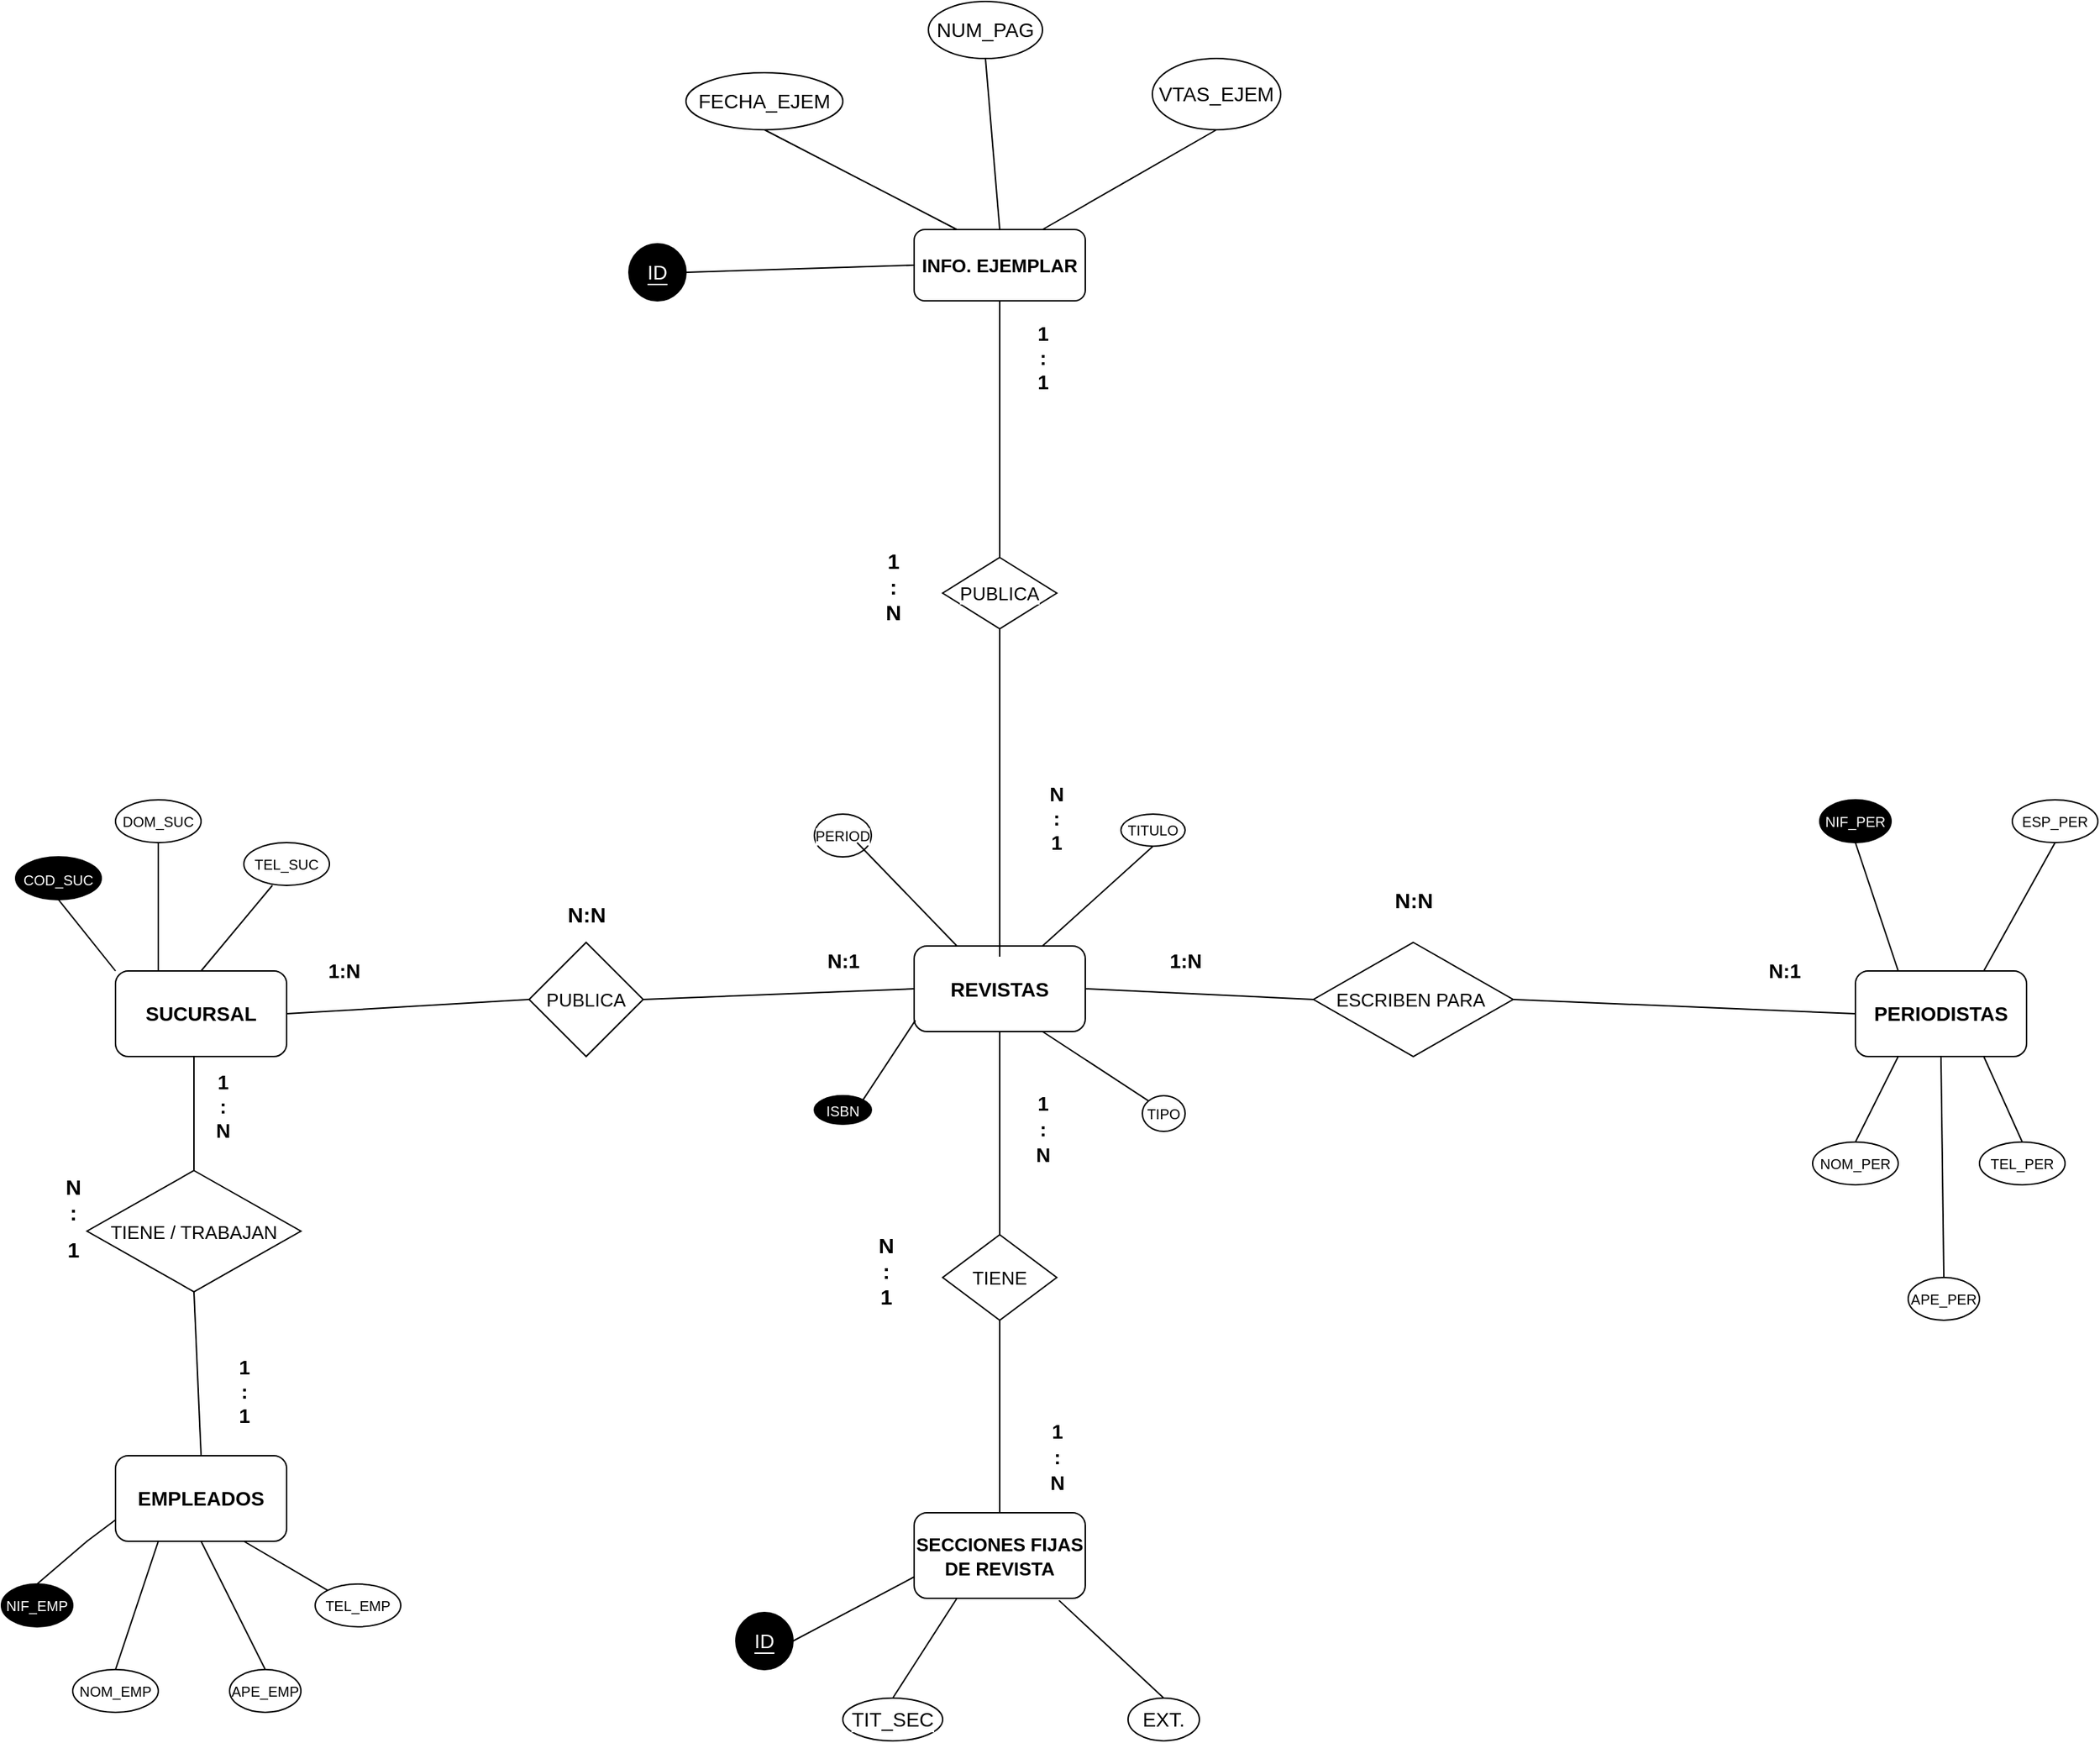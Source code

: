 <mxfile version="18.1.3" type="github">
  <diagram id="OqxOZFU5H_3-W8lF1OTQ" name="Page-1">
    <mxGraphModel dx="1483" dy="1996" grid="1" gridSize="10" guides="1" tooltips="1" connect="1" arrows="1" fold="1" page="1" pageScale="1" pageWidth="827" pageHeight="1169" math="0" shadow="0">
      <root>
        <mxCell id="0" />
        <mxCell id="1" parent="0" />
        <mxCell id="QUh3xT0CynpCOKGYQze3-1" value="&lt;font style=&quot;font-size: 14px;&quot;&gt;&lt;b&gt;SUCURSAL&lt;/b&gt;&lt;/font&gt;" style="rounded=1;whiteSpace=wrap;html=1;" vertex="1" parent="1">
          <mxGeometry x="100" y="290" width="120" height="60" as="geometry" />
        </mxCell>
        <mxCell id="QUh3xT0CynpCOKGYQze3-3" value="&lt;b&gt;EMPLEADOS&lt;/b&gt;" style="rounded=1;whiteSpace=wrap;html=1;fontSize=14;" vertex="1" parent="1">
          <mxGeometry x="100" y="630" width="120" height="60" as="geometry" />
        </mxCell>
        <mxCell id="QUh3xT0CynpCOKGYQze3-4" value="&lt;b&gt;REVISTAS&lt;/b&gt;" style="rounded=1;whiteSpace=wrap;html=1;fontSize=14;" vertex="1" parent="1">
          <mxGeometry x="660" y="272.5" width="120" height="60" as="geometry" />
        </mxCell>
        <mxCell id="QUh3xT0CynpCOKGYQze3-5" value="&lt;b&gt;PERIODISTAS&lt;/b&gt;" style="rounded=1;whiteSpace=wrap;html=1;fontSize=14;" vertex="1" parent="1">
          <mxGeometry x="1320" y="290" width="120" height="60" as="geometry" />
        </mxCell>
        <mxCell id="QUh3xT0CynpCOKGYQze3-6" value="&lt;font size=&quot;1&quot; style=&quot;&quot;&gt;&lt;b style=&quot;font-size: 13px;&quot;&gt;SECCIONES FIJAS DE REVISTA&lt;/b&gt;&lt;/font&gt;" style="rounded=1;whiteSpace=wrap;html=1;fontSize=14;" vertex="1" parent="1">
          <mxGeometry x="660" y="670" width="120" height="60" as="geometry" />
        </mxCell>
        <mxCell id="QUh3xT0CynpCOKGYQze3-7" value="&lt;font color=&quot;#ffffff&quot; size=&quot;1&quot; style=&quot;&quot;&gt;COD_SUC&lt;/font&gt;" style="ellipse;whiteSpace=wrap;html=1;fontSize=13;fillColor=#000000;" vertex="1" parent="1">
          <mxGeometry x="30" y="210" width="60" height="30" as="geometry" />
        </mxCell>
        <mxCell id="QUh3xT0CynpCOKGYQze3-8" value="DOM_SUC" style="ellipse;whiteSpace=wrap;html=1;fontSize=10;" vertex="1" parent="1">
          <mxGeometry x="100" y="170" width="60" height="30" as="geometry" />
        </mxCell>
        <mxCell id="QUh3xT0CynpCOKGYQze3-9" value="TEL_SUC" style="ellipse;whiteSpace=wrap;html=1;fontSize=10;" vertex="1" parent="1">
          <mxGeometry x="190" y="200" width="60" height="30" as="geometry" />
        </mxCell>
        <mxCell id="QUh3xT0CynpCOKGYQze3-10" value="NOM_EMP" style="ellipse;whiteSpace=wrap;html=1;fontSize=10;" vertex="1" parent="1">
          <mxGeometry x="70" y="780" width="60" height="30" as="geometry" />
        </mxCell>
        <mxCell id="QUh3xT0CynpCOKGYQze3-11" value="APE_EMP" style="ellipse;whiteSpace=wrap;html=1;fontSize=10;" vertex="1" parent="1">
          <mxGeometry x="180" y="780" width="50" height="30" as="geometry" />
        </mxCell>
        <mxCell id="QUh3xT0CynpCOKGYQze3-12" value="&lt;font style=&quot;background-color: rgb(0, 0, 0);&quot; color=&quot;#ffffff&quot;&gt;NIF_EMP&lt;/font&gt;" style="ellipse;whiteSpace=wrap;html=1;fontSize=10;fillColor=#000000;" vertex="1" parent="1">
          <mxGeometry x="20" y="720" width="50" height="30" as="geometry" />
        </mxCell>
        <mxCell id="QUh3xT0CynpCOKGYQze3-13" value="TEL_EMP" style="ellipse;whiteSpace=wrap;html=1;fontSize=10;" vertex="1" parent="1">
          <mxGeometry x="240" y="720" width="60" height="30" as="geometry" />
        </mxCell>
        <mxCell id="QUh3xT0CynpCOKGYQze3-14" value="" style="endArrow=none;html=1;rounded=0;fontSize=10;exitX=0;exitY=0;exitDx=0;exitDy=0;" edge="1" parent="1" source="QUh3xT0CynpCOKGYQze3-1">
          <mxGeometry width="50" height="50" relative="1" as="geometry">
            <mxPoint x="10" y="290" as="sourcePoint" />
            <mxPoint x="60" y="240" as="targetPoint" />
          </mxGeometry>
        </mxCell>
        <mxCell id="QUh3xT0CynpCOKGYQze3-15" value="" style="endArrow=none;html=1;rounded=0;fontSize=10;exitX=0.25;exitY=0;exitDx=0;exitDy=0;entryX=0.5;entryY=1;entryDx=0;entryDy=0;" edge="1" parent="1" source="QUh3xT0CynpCOKGYQze3-1" target="QUh3xT0CynpCOKGYQze3-8">
          <mxGeometry width="50" height="50" relative="1" as="geometry">
            <mxPoint x="120" y="250" as="sourcePoint" />
            <mxPoint x="170" y="200" as="targetPoint" />
          </mxGeometry>
        </mxCell>
        <mxCell id="QUh3xT0CynpCOKGYQze3-16" value="" style="endArrow=none;html=1;rounded=0;fontSize=10;entryX=0.333;entryY=1;entryDx=0;entryDy=0;entryPerimeter=0;exitX=0.5;exitY=0;exitDx=0;exitDy=0;" edge="1" parent="1" source="QUh3xT0CynpCOKGYQze3-1" target="QUh3xT0CynpCOKGYQze3-9">
          <mxGeometry width="50" height="50" relative="1" as="geometry">
            <mxPoint x="200" y="280" as="sourcePoint" />
            <mxPoint x="250" y="230" as="targetPoint" />
          </mxGeometry>
        </mxCell>
        <mxCell id="QUh3xT0CynpCOKGYQze3-17" value="" style="endArrow=none;html=1;rounded=0;fontSize=10;fontColor=#FFFFFF;exitX=0.5;exitY=0;exitDx=0;exitDy=0;entryX=0;entryY=0.75;entryDx=0;entryDy=0;" edge="1" parent="1" source="QUh3xT0CynpCOKGYQze3-12" target="QUh3xT0CynpCOKGYQze3-3">
          <mxGeometry width="50" height="50" relative="1" as="geometry">
            <mxPoint x="390" y="740" as="sourcePoint" />
            <mxPoint x="440" y="690" as="targetPoint" />
            <Array as="points">
              <mxPoint x="80" y="690" />
            </Array>
          </mxGeometry>
        </mxCell>
        <mxCell id="QUh3xT0CynpCOKGYQze3-18" value="" style="endArrow=none;html=1;rounded=0;fontSize=10;fontColor=#FFFFFF;entryX=0.25;entryY=1;entryDx=0;entryDy=0;exitX=0.5;exitY=0;exitDx=0;exitDy=0;" edge="1" parent="1" source="QUh3xT0CynpCOKGYQze3-10" target="QUh3xT0CynpCOKGYQze3-3">
          <mxGeometry width="50" height="50" relative="1" as="geometry">
            <mxPoint x="120" y="740" as="sourcePoint" />
            <mxPoint x="170" y="690" as="targetPoint" />
          </mxGeometry>
        </mxCell>
        <mxCell id="QUh3xT0CynpCOKGYQze3-19" value="" style="endArrow=none;html=1;rounded=0;fontSize=10;fontColor=#FFFFFF;exitX=0.5;exitY=0;exitDx=0;exitDy=0;entryX=0.5;entryY=1;entryDx=0;entryDy=0;" edge="1" parent="1" source="QUh3xT0CynpCOKGYQze3-11" target="QUh3xT0CynpCOKGYQze3-3">
          <mxGeometry width="50" height="50" relative="1" as="geometry">
            <mxPoint x="170" y="750" as="sourcePoint" />
            <mxPoint x="220" y="700" as="targetPoint" />
          </mxGeometry>
        </mxCell>
        <mxCell id="QUh3xT0CynpCOKGYQze3-20" value="" style="endArrow=none;html=1;rounded=0;fontSize=10;fontColor=#FFFFFF;exitX=0;exitY=0;exitDx=0;exitDy=0;entryX=0.75;entryY=1;entryDx=0;entryDy=0;" edge="1" parent="1" source="QUh3xT0CynpCOKGYQze3-13" target="QUh3xT0CynpCOKGYQze3-3">
          <mxGeometry width="50" height="50" relative="1" as="geometry">
            <mxPoint x="220" y="720" as="sourcePoint" />
            <mxPoint x="270" y="670" as="targetPoint" />
          </mxGeometry>
        </mxCell>
        <mxCell id="QUh3xT0CynpCOKGYQze3-21" value="ISBN" style="ellipse;whiteSpace=wrap;html=1;labelBackgroundColor=#000000;fontSize=10;fontColor=#FFFFFF;fillColor=#000000;" vertex="1" parent="1">
          <mxGeometry x="590" y="377.5" width="40" height="20" as="geometry" />
        </mxCell>
        <mxCell id="QUh3xT0CynpCOKGYQze3-24" value="PERIOD" style="ellipse;whiteSpace=wrap;html=1;labelBackgroundColor=#FFFFFF;fontSize=10;fontColor=#000000;strokeColor=default;fillColor=#FFFFFF;" vertex="1" parent="1">
          <mxGeometry x="590" y="180" width="40" height="30" as="geometry" />
        </mxCell>
        <mxCell id="QUh3xT0CynpCOKGYQze3-25" value="TIPO" style="ellipse;whiteSpace=wrap;html=1;labelBackgroundColor=#FFFFFF;fontSize=10;fontColor=#000000;strokeColor=default;fillColor=#FFFFFF;" vertex="1" parent="1">
          <mxGeometry x="820" y="377.5" width="30" height="25" as="geometry" />
        </mxCell>
        <mxCell id="QUh3xT0CynpCOKGYQze3-26" value="TITULO" style="ellipse;whiteSpace=wrap;html=1;labelBackgroundColor=#FFFFFF;fontSize=10;fontColor=#000000;strokeColor=default;fillColor=#FFFFFF;" vertex="1" parent="1">
          <mxGeometry x="805" y="180" width="45" height="22.5" as="geometry" />
        </mxCell>
        <mxCell id="QUh3xT0CynpCOKGYQze3-27" value="&lt;font style=&quot;background-color: rgb(0, 0, 0);&quot; color=&quot;#ffffff&quot;&gt;NIF_PER&lt;/font&gt;" style="ellipse;whiteSpace=wrap;html=1;fontSize=10;fillColor=#000000;" vertex="1" parent="1">
          <mxGeometry x="1295" y="170" width="50" height="30" as="geometry" />
        </mxCell>
        <mxCell id="QUh3xT0CynpCOKGYQze3-28" value="NOM_PER" style="ellipse;whiteSpace=wrap;html=1;fontSize=10;" vertex="1" parent="1">
          <mxGeometry x="1290" y="410" width="60" height="30" as="geometry" />
        </mxCell>
        <mxCell id="QUh3xT0CynpCOKGYQze3-29" value="APE_PER" style="ellipse;whiteSpace=wrap;html=1;fontSize=10;" vertex="1" parent="1">
          <mxGeometry x="1357" y="505" width="50" height="30" as="geometry" />
        </mxCell>
        <mxCell id="QUh3xT0CynpCOKGYQze3-30" value="TEL_PER" style="ellipse;whiteSpace=wrap;html=1;fontSize=10;" vertex="1" parent="1">
          <mxGeometry x="1407" y="410" width="60" height="30" as="geometry" />
        </mxCell>
        <mxCell id="QUh3xT0CynpCOKGYQze3-32" value="ESP_PER" style="ellipse;whiteSpace=wrap;html=1;labelBackgroundColor=#FFFFFF;fontSize=10;fontColor=#000000;strokeColor=default;fillColor=#FFFFFF;" vertex="1" parent="1">
          <mxGeometry x="1430" y="170" width="60" height="30" as="geometry" />
        </mxCell>
        <mxCell id="QUh3xT0CynpCOKGYQze3-33" value="" style="endArrow=none;html=1;rounded=0;fontSize=10;fontColor=#000000;exitX=0.25;exitY=0;exitDx=0;exitDy=0;entryX=0.5;entryY=1;entryDx=0;entryDy=0;" edge="1" parent="1" source="QUh3xT0CynpCOKGYQze3-5" target="QUh3xT0CynpCOKGYQze3-27">
          <mxGeometry width="50" height="50" relative="1" as="geometry">
            <mxPoint x="1310" y="260" as="sourcePoint" />
            <mxPoint x="1360" y="210" as="targetPoint" />
          </mxGeometry>
        </mxCell>
        <mxCell id="QUh3xT0CynpCOKGYQze3-34" value="" style="endArrow=none;html=1;rounded=0;fontSize=10;fontColor=#000000;" edge="1" parent="1">
          <mxGeometry width="50" height="50" relative="1" as="geometry">
            <mxPoint x="1410" y="290" as="sourcePoint" />
            <mxPoint x="1460" y="200" as="targetPoint" />
            <Array as="points" />
          </mxGeometry>
        </mxCell>
        <mxCell id="QUh3xT0CynpCOKGYQze3-35" value="" style="endArrow=none;html=1;rounded=0;fontSize=10;fontColor=#000000;entryX=0.25;entryY=1;entryDx=0;entryDy=0;exitX=0.5;exitY=0;exitDx=0;exitDy=0;" edge="1" parent="1" source="QUh3xT0CynpCOKGYQze3-28" target="QUh3xT0CynpCOKGYQze3-5">
          <mxGeometry width="50" height="50" relative="1" as="geometry">
            <mxPoint x="1320" y="410" as="sourcePoint" />
            <mxPoint x="1370" y="360" as="targetPoint" />
          </mxGeometry>
        </mxCell>
        <mxCell id="QUh3xT0CynpCOKGYQze3-36" value="" style="endArrow=none;html=1;rounded=0;fontSize=10;fontColor=#000000;entryX=0.75;entryY=1;entryDx=0;entryDy=0;exitX=0.5;exitY=0;exitDx=0;exitDy=0;" edge="1" parent="1" source="QUh3xT0CynpCOKGYQze3-30" target="QUh3xT0CynpCOKGYQze3-5">
          <mxGeometry width="50" height="50" relative="1" as="geometry">
            <mxPoint x="1410" y="410" as="sourcePoint" />
            <mxPoint x="1460" y="360" as="targetPoint" />
          </mxGeometry>
        </mxCell>
        <mxCell id="QUh3xT0CynpCOKGYQze3-37" value="" style="endArrow=none;html=1;rounded=0;fontSize=10;fontColor=#000000;exitX=0.5;exitY=0;exitDx=0;exitDy=0;entryX=0.5;entryY=1;entryDx=0;entryDy=0;" edge="1" parent="1" target="QUh3xT0CynpCOKGYQze3-5">
          <mxGeometry width="50" height="50" relative="1" as="geometry">
            <mxPoint x="1382" y="505" as="sourcePoint" />
            <mxPoint x="1080" y="290" as="targetPoint" />
          </mxGeometry>
        </mxCell>
        <mxCell id="QUh3xT0CynpCOKGYQze3-38" value="" style="endArrow=none;html=1;rounded=0;fontSize=10;fontColor=#000000;entryX=0.5;entryY=1;entryDx=0;entryDy=0;exitX=0.25;exitY=0;exitDx=0;exitDy=0;" edge="1" parent="1" source="QUh3xT0CynpCOKGYQze3-4">
          <mxGeometry width="50" height="50" relative="1" as="geometry">
            <mxPoint x="620" y="242.5" as="sourcePoint" />
            <mxPoint x="620" y="200" as="targetPoint" />
          </mxGeometry>
        </mxCell>
        <mxCell id="QUh3xT0CynpCOKGYQze3-39" value="" style="endArrow=none;html=1;rounded=0;fontSize=10;fontColor=#000000;entryX=0.5;entryY=1;entryDx=0;entryDy=0;exitX=0.75;exitY=0;exitDx=0;exitDy=0;" edge="1" parent="1" source="QUh3xT0CynpCOKGYQze3-4" target="QUh3xT0CynpCOKGYQze3-26">
          <mxGeometry width="50" height="50" relative="1" as="geometry">
            <mxPoint x="800" y="252.5" as="sourcePoint" />
            <mxPoint x="850" y="202.5" as="targetPoint" />
          </mxGeometry>
        </mxCell>
        <mxCell id="QUh3xT0CynpCOKGYQze3-40" value="" style="endArrow=none;html=1;rounded=0;fontSize=10;fontColor=#000000;entryX=0.007;entryY=0.87;entryDx=0;entryDy=0;entryPerimeter=0;exitX=1;exitY=0;exitDx=0;exitDy=0;" edge="1" parent="1" source="QUh3xT0CynpCOKGYQze3-21" target="QUh3xT0CynpCOKGYQze3-4">
          <mxGeometry width="50" height="50" relative="1" as="geometry">
            <mxPoint x="620" y="372.5" as="sourcePoint" />
            <mxPoint x="680" y="322.5" as="targetPoint" />
          </mxGeometry>
        </mxCell>
        <mxCell id="QUh3xT0CynpCOKGYQze3-41" value="" style="endArrow=none;html=1;rounded=0;fontSize=10;fontColor=#000000;entryX=0.75;entryY=1;entryDx=0;entryDy=0;exitX=0;exitY=0;exitDx=0;exitDy=0;" edge="1" parent="1" source="QUh3xT0CynpCOKGYQze3-25" target="QUh3xT0CynpCOKGYQze3-4">
          <mxGeometry width="50" height="50" relative="1" as="geometry">
            <mxPoint x="780" y="392.5" as="sourcePoint" />
            <mxPoint x="830" y="342.5" as="targetPoint" />
          </mxGeometry>
        </mxCell>
        <mxCell id="QUh3xT0CynpCOKGYQze3-42" value="&lt;font style=&quot;font-size: 13px;&quot;&gt;&lt;b&gt;INFO. EJEMPLAR&lt;/b&gt;&lt;/font&gt;" style="rounded=1;whiteSpace=wrap;html=1;labelBackgroundColor=#FFFFFF;fontSize=10;fontColor=#000000;strokeColor=default;fillColor=#FFFFFF;" vertex="1" parent="1">
          <mxGeometry x="660" y="-230" width="120" height="50" as="geometry" />
        </mxCell>
        <mxCell id="QUh3xT0CynpCOKGYQze3-43" value="TIENE / TRABAJAN" style="rhombus;whiteSpace=wrap;html=1;labelBackgroundColor=#FFFFFF;fontSize=13;fontColor=#000000;strokeColor=default;fillColor=#FFFFFF;" vertex="1" parent="1">
          <mxGeometry x="80" y="430" width="150" height="85" as="geometry" />
        </mxCell>
        <mxCell id="QUh3xT0CynpCOKGYQze3-44" value="" style="endArrow=none;html=1;rounded=0;fontSize=13;fontColor=#000000;exitX=0.5;exitY=0;exitDx=0;exitDy=0;" edge="1" parent="1" source="QUh3xT0CynpCOKGYQze3-43">
          <mxGeometry width="50" height="50" relative="1" as="geometry">
            <mxPoint x="390" y="330" as="sourcePoint" />
            <mxPoint x="155" y="350" as="targetPoint" />
            <Array as="points" />
          </mxGeometry>
        </mxCell>
        <mxCell id="QUh3xT0CynpCOKGYQze3-45" value="" style="endArrow=none;html=1;rounded=0;fontSize=13;fontColor=#000000;entryX=0.5;entryY=1;entryDx=0;entryDy=0;exitX=0.5;exitY=0;exitDx=0;exitDy=0;" edge="1" parent="1" source="QUh3xT0CynpCOKGYQze3-3" target="QUh3xT0CynpCOKGYQze3-43">
          <mxGeometry width="50" height="50" relative="1" as="geometry">
            <mxPoint x="130" y="600" as="sourcePoint" />
            <mxPoint x="180" y="550" as="targetPoint" />
          </mxGeometry>
        </mxCell>
        <mxCell id="QUh3xT0CynpCOKGYQze3-46" value="PUBLICA" style="rhombus;whiteSpace=wrap;html=1;labelBackgroundColor=#FFFFFF;fontSize=13;fontColor=#000000;strokeColor=default;fillColor=#FFFFFF;" vertex="1" parent="1">
          <mxGeometry x="390" y="270" width="80" height="80" as="geometry" />
        </mxCell>
        <mxCell id="QUh3xT0CynpCOKGYQze3-47" value="" style="endArrow=none;html=1;rounded=0;fontSize=13;fontColor=#000000;exitX=1;exitY=0.5;exitDx=0;exitDy=0;entryX=0;entryY=0.5;entryDx=0;entryDy=0;" edge="1" parent="1" source="QUh3xT0CynpCOKGYQze3-1" target="QUh3xT0CynpCOKGYQze3-46">
          <mxGeometry width="50" height="50" relative="1" as="geometry">
            <mxPoint x="280" y="340" as="sourcePoint" />
            <mxPoint x="330" y="290" as="targetPoint" />
          </mxGeometry>
        </mxCell>
        <mxCell id="QUh3xT0CynpCOKGYQze3-48" value="" style="endArrow=none;html=1;rounded=0;fontSize=13;fontColor=#000000;exitX=1;exitY=0.5;exitDx=0;exitDy=0;entryX=0;entryY=0.5;entryDx=0;entryDy=0;" edge="1" parent="1" source="QUh3xT0CynpCOKGYQze3-46" target="QUh3xT0CynpCOKGYQze3-4">
          <mxGeometry width="50" height="50" relative="1" as="geometry">
            <mxPoint x="500" y="350" as="sourcePoint" />
            <mxPoint x="550" y="300" as="targetPoint" />
          </mxGeometry>
        </mxCell>
        <mxCell id="QUh3xT0CynpCOKGYQze3-49" value="ESCRIBEN PARA&amp;nbsp;" style="rhombus;whiteSpace=wrap;html=1;labelBackgroundColor=#FFFFFF;fontSize=13;fontColor=#000000;strokeColor=default;fillColor=#FFFFFF;" vertex="1" parent="1">
          <mxGeometry x="940" y="270" width="140" height="80" as="geometry" />
        </mxCell>
        <mxCell id="QUh3xT0CynpCOKGYQze3-50" value="" style="endArrow=none;html=1;rounded=0;fontSize=13;fontColor=#000000;entryX=0;entryY=0.5;entryDx=0;entryDy=0;exitX=1;exitY=0.5;exitDx=0;exitDy=0;" edge="1" parent="1" source="QUh3xT0CynpCOKGYQze3-4" target="QUh3xT0CynpCOKGYQze3-49">
          <mxGeometry width="50" height="50" relative="1" as="geometry">
            <mxPoint x="800" y="330" as="sourcePoint" />
            <mxPoint x="850" y="280" as="targetPoint" />
          </mxGeometry>
        </mxCell>
        <mxCell id="QUh3xT0CynpCOKGYQze3-51" value="" style="endArrow=none;html=1;rounded=0;fontSize=13;fontColor=#000000;exitX=1;exitY=0.5;exitDx=0;exitDy=0;entryX=0;entryY=0.5;entryDx=0;entryDy=0;" edge="1" parent="1" source="QUh3xT0CynpCOKGYQze3-49" target="QUh3xT0CynpCOKGYQze3-5">
          <mxGeometry width="50" height="50" relative="1" as="geometry">
            <mxPoint x="1140" y="320" as="sourcePoint" />
            <mxPoint x="1190" y="270" as="targetPoint" />
          </mxGeometry>
        </mxCell>
        <mxCell id="QUh3xT0CynpCOKGYQze3-52" value="TIENE" style="rhombus;whiteSpace=wrap;html=1;labelBackgroundColor=#FFFFFF;fontSize=13;fontColor=#000000;strokeColor=default;fillColor=#FFFFFF;" vertex="1" parent="1">
          <mxGeometry x="680" y="475" width="80" height="60" as="geometry" />
        </mxCell>
        <mxCell id="QUh3xT0CynpCOKGYQze3-53" value="" style="endArrow=none;html=1;rounded=0;fontSize=13;fontColor=#000000;exitX=0.5;exitY=0;exitDx=0;exitDy=0;entryX=0.5;entryY=1;entryDx=0;entryDy=0;" edge="1" parent="1" source="QUh3xT0CynpCOKGYQze3-52" target="QUh3xT0CynpCOKGYQze3-4">
          <mxGeometry width="50" height="50" relative="1" as="geometry">
            <mxPoint x="700" y="410" as="sourcePoint" />
            <mxPoint x="750" y="360" as="targetPoint" />
          </mxGeometry>
        </mxCell>
        <mxCell id="QUh3xT0CynpCOKGYQze3-54" value="" style="endArrow=none;html=1;rounded=0;fontSize=13;fontColor=#000000;entryX=0.5;entryY=1;entryDx=0;entryDy=0;exitX=0.5;exitY=0;exitDx=0;exitDy=0;" edge="1" parent="1" source="QUh3xT0CynpCOKGYQze3-6" target="QUh3xT0CynpCOKGYQze3-52">
          <mxGeometry width="50" height="50" relative="1" as="geometry">
            <mxPoint x="690" y="630" as="sourcePoint" />
            <mxPoint x="740" y="580" as="targetPoint" />
          </mxGeometry>
        </mxCell>
        <mxCell id="QUh3xT0CynpCOKGYQze3-55" value="PUBLICA" style="rhombus;whiteSpace=wrap;html=1;labelBackgroundColor=#FFFFFF;fontSize=13;fontColor=#000000;strokeColor=default;fillColor=#FFFFFF;" vertex="1" parent="1">
          <mxGeometry x="680" width="80" height="50" as="geometry" />
        </mxCell>
        <mxCell id="QUh3xT0CynpCOKGYQze3-56" value="" style="endArrow=none;html=1;rounded=0;fontSize=13;fontColor=#000000;entryX=0.5;entryY=1;entryDx=0;entryDy=0;" edge="1" parent="1" target="QUh3xT0CynpCOKGYQze3-55">
          <mxGeometry width="50" height="50" relative="1" as="geometry">
            <mxPoint x="720" y="280" as="sourcePoint" />
            <mxPoint x="750" y="110" as="targetPoint" />
          </mxGeometry>
        </mxCell>
        <mxCell id="QUh3xT0CynpCOKGYQze3-57" value="" style="endArrow=none;html=1;rounded=0;fontSize=13;fontColor=#000000;entryX=0.5;entryY=1;entryDx=0;entryDy=0;exitX=0.5;exitY=0;exitDx=0;exitDy=0;" edge="1" parent="1" source="QUh3xT0CynpCOKGYQze3-55" target="QUh3xT0CynpCOKGYQze3-42">
          <mxGeometry width="50" height="50" relative="1" as="geometry">
            <mxPoint x="690" y="-80" as="sourcePoint" />
            <mxPoint x="740" y="-130" as="targetPoint" />
          </mxGeometry>
        </mxCell>
        <mxCell id="QUh3xT0CynpCOKGYQze3-58" value="&lt;font style=&quot;font-size: 15px;&quot;&gt;&lt;b&gt;N&lt;br&gt;:&lt;br&gt;&lt;/b&gt;&lt;/font&gt;" style="text;html=1;align=center;verticalAlign=middle;resizable=0;points=[];autosize=1;strokeColor=none;fillColor=none;fontSize=13;fontColor=#000000;" vertex="1" parent="1">
          <mxGeometry x="55" y="430" width="30" height="40" as="geometry" />
        </mxCell>
        <mxCell id="QUh3xT0CynpCOKGYQze3-59" value="&lt;font size=&quot;1&quot; style=&quot;&quot;&gt;&lt;b style=&quot;font-size: 15px;&quot;&gt;1&lt;/b&gt;&lt;/font&gt;" style="text;html=1;align=center;verticalAlign=middle;resizable=0;points=[];autosize=1;strokeColor=none;fillColor=none;fontSize=13;fontColor=#000000;" vertex="1" parent="1">
          <mxGeometry x="60" y="475" width="20" height="20" as="geometry" />
        </mxCell>
        <mxCell id="QUh3xT0CynpCOKGYQze3-60" value="&lt;span style=&quot;font-size: 14px;&quot;&gt;&lt;b&gt;1&lt;br&gt;:&lt;br&gt;1&lt;/b&gt;&lt;/span&gt;" style="text;html=1;align=center;verticalAlign=middle;resizable=0;points=[];autosize=1;strokeColor=none;fillColor=none;fontSize=13;fontColor=#000000;" vertex="1" parent="1">
          <mxGeometry x="180" y="560" width="20" height="50" as="geometry" />
        </mxCell>
        <mxCell id="QUh3xT0CynpCOKGYQze3-61" value="&lt;font style=&quot;font-size: 14px;&quot;&gt;&lt;b&gt;1&lt;br&gt;:&lt;br&gt;N&lt;/b&gt;&lt;/font&gt;" style="text;html=1;align=center;verticalAlign=middle;resizable=0;points=[];autosize=1;strokeColor=none;fillColor=none;fontSize=13;fontColor=#000000;" vertex="1" parent="1">
          <mxGeometry x="160" y="360" width="30" height="50" as="geometry" />
        </mxCell>
        <mxCell id="QUh3xT0CynpCOKGYQze3-62" value="&lt;font style=&quot;background-color: rgb(255, 255, 255);&quot;&gt;TIT_SEC&lt;/font&gt;" style="ellipse;whiteSpace=wrap;html=1;labelBackgroundColor=#FFFFFF;fontSize=14;fontColor=#000000;strokeColor=default;fillColor=#FFFFFF;" vertex="1" parent="1">
          <mxGeometry x="610" y="800" width="70" height="30" as="geometry" />
        </mxCell>
        <mxCell id="QUh3xT0CynpCOKGYQze3-63" value="EXT." style="ellipse;whiteSpace=wrap;html=1;labelBackgroundColor=#FFFFFF;fontSize=14;fontColor=#000000;strokeColor=default;fillColor=#FFFFFF;" vertex="1" parent="1">
          <mxGeometry x="810" y="800" width="50" height="30" as="geometry" />
        </mxCell>
        <mxCell id="QUh3xT0CynpCOKGYQze3-65" value="" style="endArrow=none;html=1;rounded=0;fontSize=14;fontColor=#000000;entryX=0.25;entryY=1;entryDx=0;entryDy=0;exitX=0.5;exitY=0;exitDx=0;exitDy=0;" edge="1" parent="1" source="QUh3xT0CynpCOKGYQze3-62" target="QUh3xT0CynpCOKGYQze3-6">
          <mxGeometry width="50" height="50" relative="1" as="geometry">
            <mxPoint x="650" y="790" as="sourcePoint" />
            <mxPoint x="700" y="740" as="targetPoint" />
          </mxGeometry>
        </mxCell>
        <mxCell id="QUh3xT0CynpCOKGYQze3-66" value="" style="endArrow=none;html=1;rounded=0;fontSize=14;fontColor=#000000;entryX=0.846;entryY=1.024;entryDx=0;entryDy=0;entryPerimeter=0;exitX=0.5;exitY=0;exitDx=0;exitDy=0;" edge="1" parent="1" source="QUh3xT0CynpCOKGYQze3-63" target="QUh3xT0CynpCOKGYQze3-6">
          <mxGeometry width="50" height="50" relative="1" as="geometry">
            <mxPoint x="780" y="780" as="sourcePoint" />
            <mxPoint x="830" y="730" as="targetPoint" />
          </mxGeometry>
        </mxCell>
        <mxCell id="QUh3xT0CynpCOKGYQze3-68" value="FECHA_EJEM" style="ellipse;whiteSpace=wrap;html=1;labelBackgroundColor=#FFFFFF;fontSize=14;fontColor=#000000;strokeColor=default;fillColor=#FFFFFF;" vertex="1" parent="1">
          <mxGeometry x="500" y="-340" width="110" height="40" as="geometry" />
        </mxCell>
        <mxCell id="QUh3xT0CynpCOKGYQze3-69" value="NUM_PAG" style="ellipse;whiteSpace=wrap;html=1;labelBackgroundColor=#FFFFFF;fontSize=14;fontColor=#000000;strokeColor=default;fillColor=#FFFFFF;" vertex="1" parent="1">
          <mxGeometry x="670" y="-390" width="80" height="40" as="geometry" />
        </mxCell>
        <mxCell id="QUh3xT0CynpCOKGYQze3-70" value="VTAS_EJEM" style="ellipse;whiteSpace=wrap;html=1;labelBackgroundColor=#FFFFFF;fontSize=14;fontColor=#000000;strokeColor=default;fillColor=#FFFFFF;" vertex="1" parent="1">
          <mxGeometry x="827" y="-350" width="90" height="50" as="geometry" />
        </mxCell>
        <mxCell id="QUh3xT0CynpCOKGYQze3-71" value="" style="endArrow=none;html=1;rounded=0;fontSize=14;fontColor=#000000;entryX=0.5;entryY=1;entryDx=0;entryDy=0;exitX=0.25;exitY=0;exitDx=0;exitDy=0;" edge="1" parent="1" source="QUh3xT0CynpCOKGYQze3-42" target="QUh3xT0CynpCOKGYQze3-68">
          <mxGeometry width="50" height="50" relative="1" as="geometry">
            <mxPoint x="590" y="-260" as="sourcePoint" />
            <mxPoint x="640" y="-310" as="targetPoint" />
          </mxGeometry>
        </mxCell>
        <mxCell id="QUh3xT0CynpCOKGYQze3-72" value="" style="endArrow=none;html=1;rounded=0;fontSize=14;fontColor=#000000;entryX=0.5;entryY=1;entryDx=0;entryDy=0;exitX=0.5;exitY=0;exitDx=0;exitDy=0;" edge="1" parent="1" source="QUh3xT0CynpCOKGYQze3-42" target="QUh3xT0CynpCOKGYQze3-69">
          <mxGeometry width="50" height="50" relative="1" as="geometry">
            <mxPoint x="700" y="-270" as="sourcePoint" />
            <mxPoint x="750" y="-320" as="targetPoint" />
          </mxGeometry>
        </mxCell>
        <mxCell id="QUh3xT0CynpCOKGYQze3-73" value="" style="endArrow=none;html=1;rounded=0;fontSize=14;fontColor=#000000;entryX=0.5;entryY=1;entryDx=0;entryDy=0;exitX=0.75;exitY=0;exitDx=0;exitDy=0;" edge="1" parent="1" source="QUh3xT0CynpCOKGYQze3-42" target="QUh3xT0CynpCOKGYQze3-70">
          <mxGeometry width="50" height="50" relative="1" as="geometry">
            <mxPoint x="790" y="-240" as="sourcePoint" />
            <mxPoint x="840" y="-290" as="targetPoint" />
          </mxGeometry>
        </mxCell>
        <mxCell id="QUh3xT0CynpCOKGYQze3-74" value="&lt;font style=&quot;background-color: rgb(0, 0, 0);&quot; color=&quot;#ffffff&quot;&gt;ID&lt;/font&gt;" style="ellipse;whiteSpace=wrap;html=1;labelBackgroundColor=#FFFFFF;fontSize=14;fontColor=#000000;strokeColor=default;fillColor=#000000;" vertex="1" parent="1">
          <mxGeometry x="535" y="740" width="40" height="40" as="geometry" />
        </mxCell>
        <mxCell id="QUh3xT0CynpCOKGYQze3-75" value="&lt;font style=&quot;background-color: rgb(0, 0, 0);&quot; color=&quot;#ffffff&quot;&gt;ID&lt;/font&gt;" style="ellipse;whiteSpace=wrap;html=1;labelBackgroundColor=#FFFFFF;fontSize=14;fontColor=#000000;strokeColor=default;fillColor=#000000;" vertex="1" parent="1">
          <mxGeometry x="460" y="-220" width="40" height="40" as="geometry" />
        </mxCell>
        <mxCell id="QUh3xT0CynpCOKGYQze3-76" value="" style="endArrow=none;html=1;rounded=0;fontSize=14;fontColor=#000000;exitX=1;exitY=0.5;exitDx=0;exitDy=0;entryX=0;entryY=0.5;entryDx=0;entryDy=0;" edge="1" parent="1" source="QUh3xT0CynpCOKGYQze3-75" target="QUh3xT0CynpCOKGYQze3-42">
          <mxGeometry width="50" height="50" relative="1" as="geometry">
            <mxPoint x="560" y="-160" as="sourcePoint" />
            <mxPoint x="610" y="-210" as="targetPoint" />
          </mxGeometry>
        </mxCell>
        <mxCell id="QUh3xT0CynpCOKGYQze3-77" value="" style="endArrow=none;html=1;rounded=0;fontSize=14;fontColor=#000000;exitX=1;exitY=0.5;exitDx=0;exitDy=0;entryX=0;entryY=0.75;entryDx=0;entryDy=0;" edge="1" parent="1" source="QUh3xT0CynpCOKGYQze3-74" target="QUh3xT0CynpCOKGYQze3-6">
          <mxGeometry width="50" height="50" relative="1" as="geometry">
            <mxPoint x="600" y="750" as="sourcePoint" />
            <mxPoint x="650" y="700" as="targetPoint" />
          </mxGeometry>
        </mxCell>
        <mxCell id="QUh3xT0CynpCOKGYQze3-78" value="&lt;b&gt;1:N&lt;/b&gt;" style="text;html=1;align=center;verticalAlign=middle;resizable=0;points=[];autosize=1;strokeColor=none;fillColor=none;fontSize=14;fontColor=#000000;" vertex="1" parent="1">
          <mxGeometry x="240" y="280" width="40" height="20" as="geometry" />
        </mxCell>
        <mxCell id="QUh3xT0CynpCOKGYQze3-79" value="&lt;b&gt;N:1&lt;/b&gt;" style="text;html=1;align=center;verticalAlign=middle;resizable=0;points=[];autosize=1;strokeColor=none;fillColor=none;fontSize=14;fontColor=#000000;" vertex="1" parent="1">
          <mxGeometry x="590" y="272.5" width="40" height="20" as="geometry" />
        </mxCell>
        <mxCell id="QUh3xT0CynpCOKGYQze3-80" value="&lt;b&gt;&lt;font style=&quot;font-size: 15px;&quot;&gt;N:N&lt;/font&gt;&lt;/b&gt;" style="text;html=1;align=center;verticalAlign=middle;resizable=0;points=[];autosize=1;strokeColor=none;fillColor=none;fontSize=14;fontColor=#000000;" vertex="1" parent="1">
          <mxGeometry x="410" y="240" width="40" height="20" as="geometry" />
        </mxCell>
        <mxCell id="QUh3xT0CynpCOKGYQze3-81" value="&lt;b&gt;N:1&lt;/b&gt;" style="text;html=1;align=center;verticalAlign=middle;resizable=0;points=[];autosize=1;strokeColor=none;fillColor=none;fontSize=14;fontColor=#000000;" vertex="1" parent="1">
          <mxGeometry x="1250" y="280" width="40" height="20" as="geometry" />
        </mxCell>
        <mxCell id="QUh3xT0CynpCOKGYQze3-82" value="&lt;b&gt;1:N&lt;/b&gt;" style="text;html=1;align=center;verticalAlign=middle;resizable=0;points=[];autosize=1;strokeColor=none;fillColor=none;fontSize=14;fontColor=#000000;" vertex="1" parent="1">
          <mxGeometry x="830" y="272.5" width="40" height="20" as="geometry" />
        </mxCell>
        <mxCell id="QUh3xT0CynpCOKGYQze3-83" value="&lt;b&gt;&lt;font style=&quot;font-size: 15px;&quot;&gt;N:N&lt;/font&gt;&lt;/b&gt;" style="text;html=1;align=center;verticalAlign=middle;resizable=0;points=[];autosize=1;strokeColor=none;fillColor=none;fontSize=14;fontColor=#000000;" vertex="1" parent="1">
          <mxGeometry x="990" y="230" width="40" height="20" as="geometry" />
        </mxCell>
        <mxCell id="QUh3xT0CynpCOKGYQze3-84" value="&lt;b&gt;N&lt;br&gt;:&lt;br&gt;1&lt;/b&gt;" style="text;html=1;strokeColor=none;fillColor=none;align=center;verticalAlign=middle;whiteSpace=wrap;rounded=0;labelBackgroundColor=#FFFFFF;fontSize=14;fontColor=#000000;" vertex="1" parent="1">
          <mxGeometry x="730" y="155" width="60" height="55" as="geometry" />
        </mxCell>
        <mxCell id="QUh3xT0CynpCOKGYQze3-85" value="&lt;b&gt;1&lt;br&gt;:&lt;br&gt;1&lt;/b&gt;" style="text;html=1;align=center;verticalAlign=middle;resizable=0;points=[];autosize=1;strokeColor=none;fillColor=none;fontSize=14;fontColor=#000000;" vertex="1" parent="1">
          <mxGeometry x="740" y="-170" width="20" height="60" as="geometry" />
        </mxCell>
        <mxCell id="QUh3xT0CynpCOKGYQze3-86" value="&lt;b style=&quot;font-size: 15px;&quot;&gt;1&lt;br&gt;:&lt;br&gt;N&lt;/b&gt;" style="text;html=1;align=center;verticalAlign=middle;resizable=0;points=[];autosize=1;strokeColor=none;fillColor=none;fontSize=14;fontColor=#000000;" vertex="1" parent="1">
          <mxGeometry x="630" y="-10" width="30" height="60" as="geometry" />
        </mxCell>
        <mxCell id="QUh3xT0CynpCOKGYQze3-87" value="&lt;font style=&quot;font-size: 14px;&quot;&gt;&lt;b&gt;1&lt;br&gt;:&lt;br&gt;N&lt;/b&gt;&lt;/font&gt;" style="text;html=1;align=center;verticalAlign=middle;resizable=0;points=[];autosize=1;strokeColor=none;fillColor=none;fontSize=15;fontColor=#000000;" vertex="1" parent="1">
          <mxGeometry x="735" y="370" width="30" height="60" as="geometry" />
        </mxCell>
        <mxCell id="QUh3xT0CynpCOKGYQze3-88" value="&lt;font style=&quot;font-size: 14px;&quot;&gt;&lt;b&gt;1&lt;br&gt;:&lt;br&gt;N&lt;br&gt;&lt;/b&gt;&lt;/font&gt;" style="text;html=1;align=center;verticalAlign=middle;resizable=0;points=[];autosize=1;strokeColor=none;fillColor=none;fontSize=15;fontColor=#000000;" vertex="1" parent="1">
          <mxGeometry x="745" y="600" width="30" height="60" as="geometry" />
        </mxCell>
        <mxCell id="QUh3xT0CynpCOKGYQze3-89" value="&lt;font style=&quot;font-size: 15px;&quot;&gt;&lt;b&gt;N&lt;br&gt;:&lt;br&gt;1&lt;/b&gt;&lt;/font&gt;" style="text;html=1;align=center;verticalAlign=middle;resizable=0;points=[];autosize=1;strokeColor=none;fillColor=none;fontSize=14;fontColor=#000000;" vertex="1" parent="1">
          <mxGeometry x="625" y="470" width="30" height="60" as="geometry" />
        </mxCell>
      </root>
    </mxGraphModel>
  </diagram>
</mxfile>

